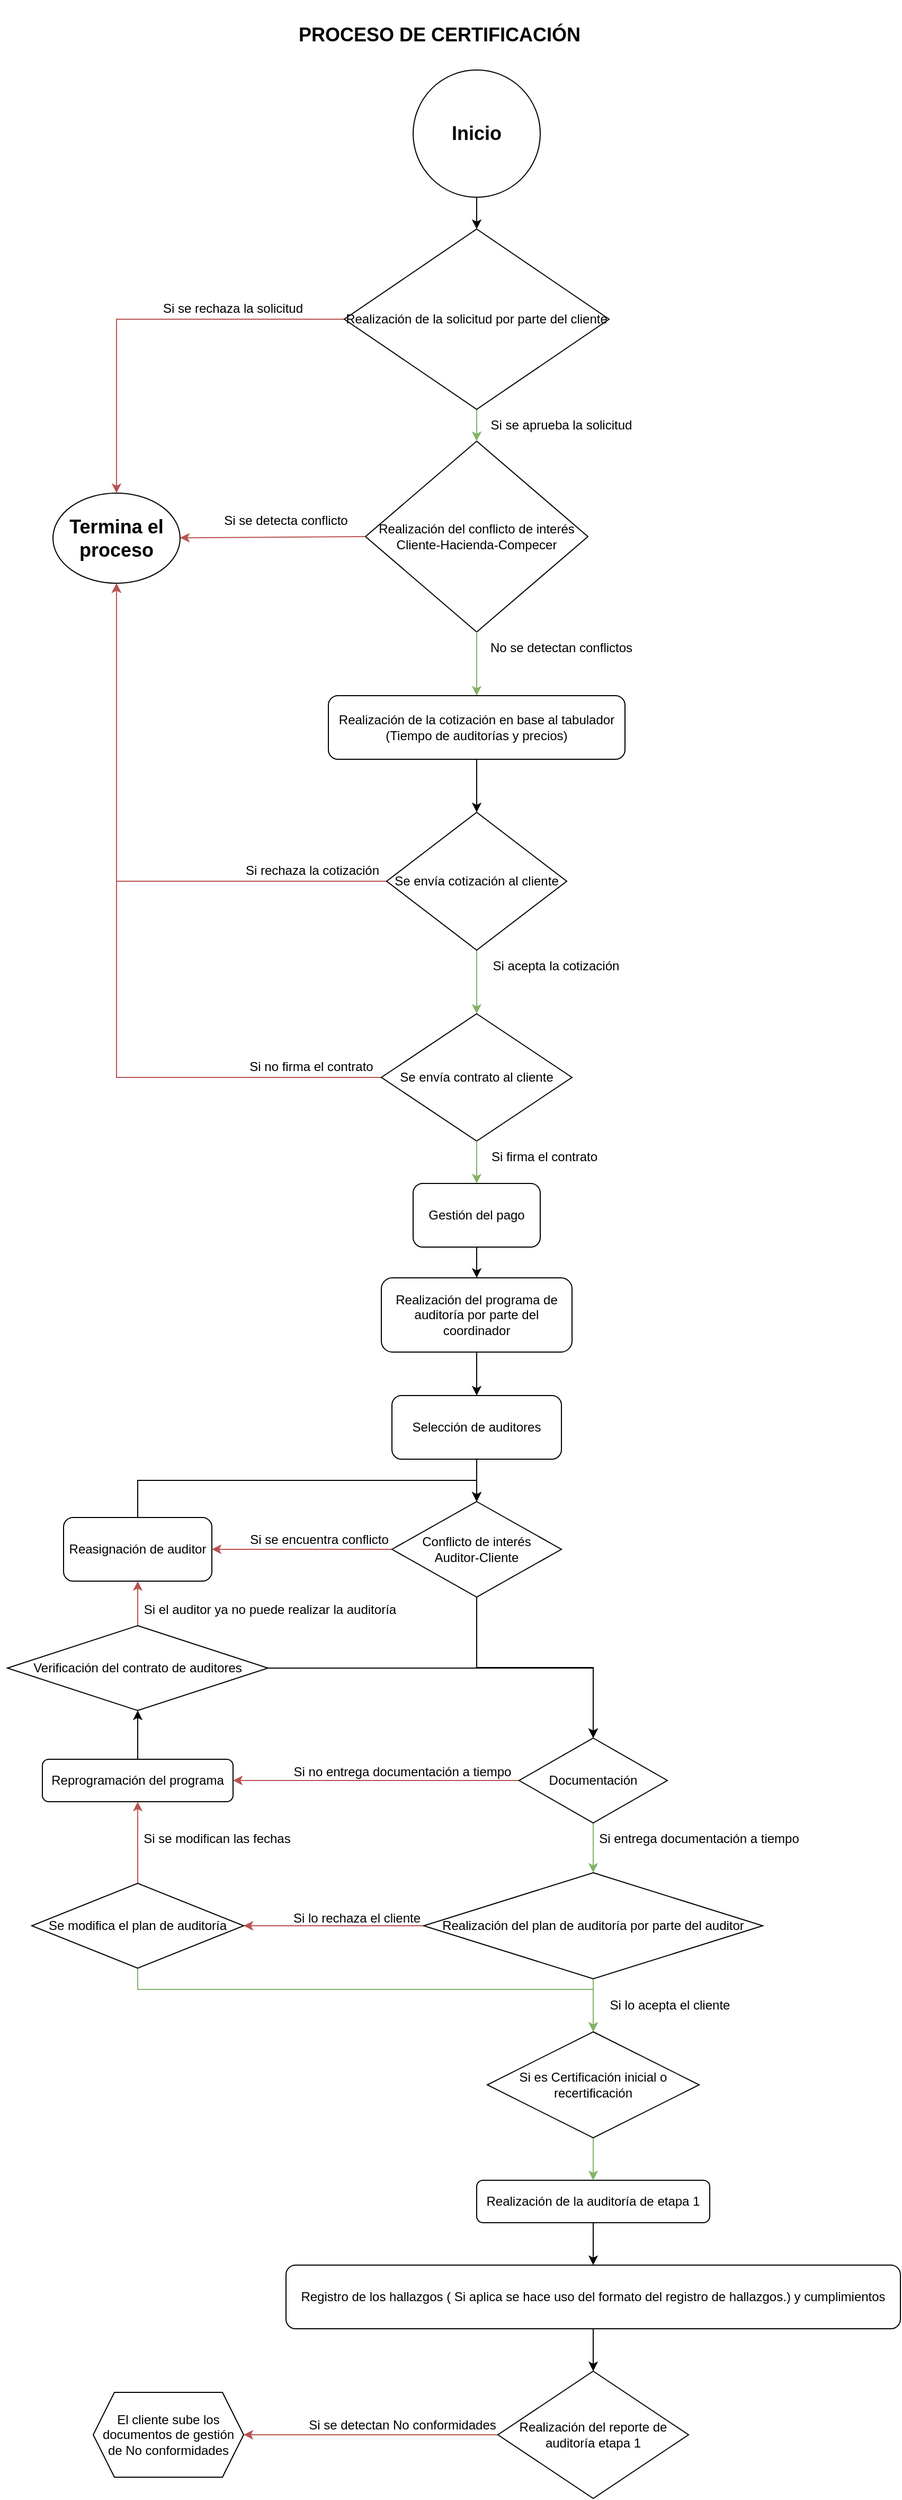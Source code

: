 <mxfile version="21.3.8" type="github">
  <diagram id="C5RBs43oDa-KdzZeNtuy" name="Page-1">
    <mxGraphModel dx="704" dy="387" grid="1" gridSize="10" guides="1" tooltips="1" connect="1" arrows="1" fold="1" page="1" pageScale="1" pageWidth="827" pageHeight="1169" math="0" shadow="0">
      <root>
        <mxCell id="WIyWlLk6GJQsqaUBKTNV-0" />
        <mxCell id="WIyWlLk6GJQsqaUBKTNV-1" parent="WIyWlLk6GJQsqaUBKTNV-0" />
        <mxCell id="p5-lfuX05oYDoeHPT0H4-0" value="&lt;h2&gt;Inicio&lt;/h2&gt;" style="ellipse;whiteSpace=wrap;html=1;" vertex="1" parent="WIyWlLk6GJQsqaUBKTNV-1">
          <mxGeometry x="390" y="80" width="120" height="120" as="geometry" />
        </mxCell>
        <mxCell id="p5-lfuX05oYDoeHPT0H4-1" value="&lt;h1&gt;&lt;font style=&quot;font-size: 18px;&quot;&gt;PROCESO DE CERTIFICACIÓN&lt;/font&gt;&lt;/h1&gt;" style="text;html=1;strokeColor=none;fillColor=none;align=center;verticalAlign=middle;whiteSpace=wrap;rounded=0;" vertex="1" parent="WIyWlLk6GJQsqaUBKTNV-1">
          <mxGeometry y="30" width="830" height="30" as="geometry" />
        </mxCell>
        <mxCell id="p5-lfuX05oYDoeHPT0H4-3" value="" style="endArrow=classic;html=1;rounded=0;exitX=0.5;exitY=1;exitDx=0;exitDy=0;entryX=0.5;entryY=0;entryDx=0;entryDy=0;" edge="1" parent="WIyWlLk6GJQsqaUBKTNV-1" source="p5-lfuX05oYDoeHPT0H4-0" target="p5-lfuX05oYDoeHPT0H4-13">
          <mxGeometry width="50" height="50" relative="1" as="geometry">
            <mxPoint x="525" y="230" as="sourcePoint" />
            <mxPoint x="450" y="230" as="targetPoint" />
          </mxGeometry>
        </mxCell>
        <mxCell id="p5-lfuX05oYDoeHPT0H4-4" value="Realización del conflicto de interés&lt;br&gt;Cliente-Hacienda-Compecer" style="rhombus;whiteSpace=wrap;html=1;" vertex="1" parent="WIyWlLk6GJQsqaUBKTNV-1">
          <mxGeometry x="345" y="430" width="210" height="180" as="geometry" />
        </mxCell>
        <mxCell id="p5-lfuX05oYDoeHPT0H4-5" value="" style="endArrow=classic;html=1;rounded=0;exitX=0.5;exitY=1;exitDx=0;exitDy=0;entryX=0.5;entryY=0;entryDx=0;entryDy=0;fillColor=#d5e8d4;strokeColor=#82b366;" edge="1" parent="WIyWlLk6GJQsqaUBKTNV-1" source="p5-lfuX05oYDoeHPT0H4-13" target="p5-lfuX05oYDoeHPT0H4-4">
          <mxGeometry width="50" height="50" relative="1" as="geometry">
            <mxPoint x="450" y="300" as="sourcePoint" />
            <mxPoint x="270" y="300" as="targetPoint" />
          </mxGeometry>
        </mxCell>
        <mxCell id="p5-lfuX05oYDoeHPT0H4-6" value="" style="endArrow=classic;html=1;rounded=0;exitX=0;exitY=0.5;exitDx=0;exitDy=0;fillColor=#f8cecc;strokeColor=#b85450;" edge="1" parent="WIyWlLk6GJQsqaUBKTNV-1" source="p5-lfuX05oYDoeHPT0H4-4" target="p5-lfuX05oYDoeHPT0H4-8">
          <mxGeometry width="50" height="50" relative="1" as="geometry">
            <mxPoint x="200" y="450" as="sourcePoint" />
            <mxPoint x="180" y="385" as="targetPoint" />
          </mxGeometry>
        </mxCell>
        <mxCell id="p5-lfuX05oYDoeHPT0H4-7" value="Si se detecta conflicto" style="text;html=1;strokeColor=none;fillColor=none;align=center;verticalAlign=middle;whiteSpace=wrap;rounded=0;" vertex="1" parent="WIyWlLk6GJQsqaUBKTNV-1">
          <mxGeometry x="195" y="490" width="150" height="30" as="geometry" />
        </mxCell>
        <mxCell id="p5-lfuX05oYDoeHPT0H4-8" value="&lt;h2&gt;Termina el proceso&lt;/h2&gt;" style="ellipse;whiteSpace=wrap;html=1;" vertex="1" parent="WIyWlLk6GJQsqaUBKTNV-1">
          <mxGeometry x="50" y="479" width="120" height="85" as="geometry" />
        </mxCell>
        <mxCell id="p5-lfuX05oYDoeHPT0H4-11" value="" style="endArrow=classic;html=1;rounded=0;exitX=0.5;exitY=1;exitDx=0;exitDy=0;fillColor=#d5e8d4;strokeColor=#82b366;entryX=0.5;entryY=0;entryDx=0;entryDy=0;" edge="1" parent="WIyWlLk6GJQsqaUBKTNV-1" source="p5-lfuX05oYDoeHPT0H4-4" target="p5-lfuX05oYDoeHPT0H4-43">
          <mxGeometry width="50" height="50" relative="1" as="geometry">
            <mxPoint x="420" y="420" as="sourcePoint" />
            <mxPoint x="450" y="650" as="targetPoint" />
          </mxGeometry>
        </mxCell>
        <mxCell id="p5-lfuX05oYDoeHPT0H4-12" value="No se detectan conflictos" style="text;html=1;strokeColor=none;fillColor=none;align=center;verticalAlign=middle;whiteSpace=wrap;rounded=0;" vertex="1" parent="WIyWlLk6GJQsqaUBKTNV-1">
          <mxGeometry x="450" y="610" width="160" height="30" as="geometry" />
        </mxCell>
        <mxCell id="p5-lfuX05oYDoeHPT0H4-17" style="edgeStyle=orthogonalEdgeStyle;rounded=0;orthogonalLoop=1;jettySize=auto;html=1;exitX=0;exitY=0.5;exitDx=0;exitDy=0;entryX=0.5;entryY=0;entryDx=0;entryDy=0;fillColor=#f8cecc;strokeColor=#b85450;" edge="1" parent="WIyWlLk6GJQsqaUBKTNV-1" source="p5-lfuX05oYDoeHPT0H4-13" target="p5-lfuX05oYDoeHPT0H4-8">
          <mxGeometry relative="1" as="geometry" />
        </mxCell>
        <mxCell id="p5-lfuX05oYDoeHPT0H4-13" value="Realización de la solicitud por parte del cliente" style="rhombus;whiteSpace=wrap;html=1;" vertex="1" parent="WIyWlLk6GJQsqaUBKTNV-1">
          <mxGeometry x="325" y="230" width="250" height="170" as="geometry" />
        </mxCell>
        <mxCell id="p5-lfuX05oYDoeHPT0H4-16" value="Si se aprueba la solicitud" style="text;html=1;strokeColor=none;fillColor=none;align=center;verticalAlign=middle;whiteSpace=wrap;rounded=0;" vertex="1" parent="WIyWlLk6GJQsqaUBKTNV-1">
          <mxGeometry x="450" y="400" width="160" height="30" as="geometry" />
        </mxCell>
        <mxCell id="p5-lfuX05oYDoeHPT0H4-18" value="Si se rechaza la solicitud" style="text;html=1;strokeColor=none;fillColor=none;align=center;verticalAlign=middle;whiteSpace=wrap;rounded=0;" vertex="1" parent="WIyWlLk6GJQsqaUBKTNV-1">
          <mxGeometry x="130" y="290" width="180" height="30" as="geometry" />
        </mxCell>
        <mxCell id="p5-lfuX05oYDoeHPT0H4-21" style="edgeStyle=orthogonalEdgeStyle;rounded=0;orthogonalLoop=1;jettySize=auto;html=1;exitX=0;exitY=0.5;exitDx=0;exitDy=0;entryX=0.5;entryY=1;entryDx=0;entryDy=0;fillColor=#f8cecc;strokeColor=#b85450;" edge="1" parent="WIyWlLk6GJQsqaUBKTNV-1" source="p5-lfuX05oYDoeHPT0H4-20" target="p5-lfuX05oYDoeHPT0H4-8">
          <mxGeometry relative="1" as="geometry" />
        </mxCell>
        <mxCell id="p5-lfuX05oYDoeHPT0H4-23" style="edgeStyle=orthogonalEdgeStyle;rounded=0;orthogonalLoop=1;jettySize=auto;html=1;exitX=0.5;exitY=1;exitDx=0;exitDy=0;entryX=0.5;entryY=0;entryDx=0;entryDy=0;fillColor=#d5e8d4;strokeColor=#82b366;" edge="1" parent="WIyWlLk6GJQsqaUBKTNV-1" source="p5-lfuX05oYDoeHPT0H4-20" target="p5-lfuX05oYDoeHPT0H4-22">
          <mxGeometry relative="1" as="geometry" />
        </mxCell>
        <mxCell id="p5-lfuX05oYDoeHPT0H4-20" value="Se envía cotización al cliente" style="rhombus;whiteSpace=wrap;html=1;" vertex="1" parent="WIyWlLk6GJQsqaUBKTNV-1">
          <mxGeometry x="365" y="780" width="170" height="130" as="geometry" />
        </mxCell>
        <mxCell id="p5-lfuX05oYDoeHPT0H4-24" style="edgeStyle=orthogonalEdgeStyle;rounded=0;orthogonalLoop=1;jettySize=auto;html=1;entryX=0.5;entryY=1;entryDx=0;entryDy=0;fillColor=#f8cecc;strokeColor=#b85450;" edge="1" parent="WIyWlLk6GJQsqaUBKTNV-1" source="p5-lfuX05oYDoeHPT0H4-22" target="p5-lfuX05oYDoeHPT0H4-8">
          <mxGeometry relative="1" as="geometry" />
        </mxCell>
        <mxCell id="p5-lfuX05oYDoeHPT0H4-22" value="Se envía contrato al cliente" style="rhombus;whiteSpace=wrap;html=1;" vertex="1" parent="WIyWlLk6GJQsqaUBKTNV-1">
          <mxGeometry x="360" y="970" width="180" height="120" as="geometry" />
        </mxCell>
        <mxCell id="p5-lfuX05oYDoeHPT0H4-25" value="Si rechaza la cotización" style="text;html=1;strokeColor=none;fillColor=none;align=center;verticalAlign=middle;whiteSpace=wrap;rounded=0;" vertex="1" parent="WIyWlLk6GJQsqaUBKTNV-1">
          <mxGeometry x="220" y="820" width="150" height="30" as="geometry" />
        </mxCell>
        <mxCell id="p5-lfuX05oYDoeHPT0H4-27" value="Si no firma el contrato" style="text;html=1;strokeColor=none;fillColor=none;align=center;verticalAlign=middle;whiteSpace=wrap;rounded=0;" vertex="1" parent="WIyWlLk6GJQsqaUBKTNV-1">
          <mxGeometry x="219" y="1005" width="150" height="30" as="geometry" />
        </mxCell>
        <mxCell id="p5-lfuX05oYDoeHPT0H4-28" value="Si acepta la cotización" style="text;html=1;strokeColor=none;fillColor=none;align=center;verticalAlign=middle;whiteSpace=wrap;rounded=0;" vertex="1" parent="WIyWlLk6GJQsqaUBKTNV-1">
          <mxGeometry x="450" y="910" width="150" height="30" as="geometry" />
        </mxCell>
        <mxCell id="p5-lfuX05oYDoeHPT0H4-29" value="" style="endArrow=classic;html=1;rounded=0;exitX=0.5;exitY=1;exitDx=0;exitDy=0;fillColor=#d5e8d4;strokeColor=#82b366;entryX=0.5;entryY=0;entryDx=0;entryDy=0;" edge="1" parent="WIyWlLk6GJQsqaUBKTNV-1" source="p5-lfuX05oYDoeHPT0H4-22" target="p5-lfuX05oYDoeHPT0H4-31">
          <mxGeometry width="50" height="50" relative="1" as="geometry">
            <mxPoint x="330" y="1160" as="sourcePoint" />
            <mxPoint x="450" y="1150" as="targetPoint" />
          </mxGeometry>
        </mxCell>
        <mxCell id="p5-lfuX05oYDoeHPT0H4-30" value="Si firma el contrato" style="text;html=1;strokeColor=none;fillColor=none;align=center;verticalAlign=middle;whiteSpace=wrap;rounded=0;" vertex="1" parent="WIyWlLk6GJQsqaUBKTNV-1">
          <mxGeometry x="439" y="1090" width="150" height="30" as="geometry" />
        </mxCell>
        <mxCell id="p5-lfuX05oYDoeHPT0H4-33" style="edgeStyle=orthogonalEdgeStyle;rounded=0;orthogonalLoop=1;jettySize=auto;html=1;exitX=0.5;exitY=1;exitDx=0;exitDy=0;entryX=0.5;entryY=0;entryDx=0;entryDy=0;" edge="1" parent="WIyWlLk6GJQsqaUBKTNV-1" source="p5-lfuX05oYDoeHPT0H4-31" target="p5-lfuX05oYDoeHPT0H4-32">
          <mxGeometry relative="1" as="geometry" />
        </mxCell>
        <mxCell id="p5-lfuX05oYDoeHPT0H4-31" value="Gestión del pago" style="rounded=1;whiteSpace=wrap;html=1;" vertex="1" parent="WIyWlLk6GJQsqaUBKTNV-1">
          <mxGeometry x="390" y="1130" width="120" height="60" as="geometry" />
        </mxCell>
        <mxCell id="p5-lfuX05oYDoeHPT0H4-35" style="edgeStyle=orthogonalEdgeStyle;rounded=0;orthogonalLoop=1;jettySize=auto;html=1;entryX=0.5;entryY=0;entryDx=0;entryDy=0;" edge="1" parent="WIyWlLk6GJQsqaUBKTNV-1" source="p5-lfuX05oYDoeHPT0H4-32" target="p5-lfuX05oYDoeHPT0H4-34">
          <mxGeometry relative="1" as="geometry" />
        </mxCell>
        <mxCell id="p5-lfuX05oYDoeHPT0H4-32" value="Realización del programa de auditoría por parte del coordinador" style="rounded=1;whiteSpace=wrap;html=1;" vertex="1" parent="WIyWlLk6GJQsqaUBKTNV-1">
          <mxGeometry x="360" y="1219" width="180" height="70" as="geometry" />
        </mxCell>
        <mxCell id="p5-lfuX05oYDoeHPT0H4-37" style="edgeStyle=orthogonalEdgeStyle;rounded=0;orthogonalLoop=1;jettySize=auto;html=1;entryX=0.5;entryY=0;entryDx=0;entryDy=0;" edge="1" parent="WIyWlLk6GJQsqaUBKTNV-1" source="p5-lfuX05oYDoeHPT0H4-34" target="p5-lfuX05oYDoeHPT0H4-36">
          <mxGeometry relative="1" as="geometry" />
        </mxCell>
        <mxCell id="p5-lfuX05oYDoeHPT0H4-34" value="Selección de auditores" style="rounded=1;whiteSpace=wrap;html=1;" vertex="1" parent="WIyWlLk6GJQsqaUBKTNV-1">
          <mxGeometry x="370" y="1330" width="160" height="60" as="geometry" />
        </mxCell>
        <mxCell id="p5-lfuX05oYDoeHPT0H4-41" style="edgeStyle=orthogonalEdgeStyle;rounded=0;orthogonalLoop=1;jettySize=auto;html=1;entryX=1;entryY=0.5;entryDx=0;entryDy=0;fillColor=#f8cecc;strokeColor=#b85450;" edge="1" parent="WIyWlLk6GJQsqaUBKTNV-1" source="p5-lfuX05oYDoeHPT0H4-36" target="p5-lfuX05oYDoeHPT0H4-40">
          <mxGeometry relative="1" as="geometry" />
        </mxCell>
        <mxCell id="p5-lfuX05oYDoeHPT0H4-47" style="edgeStyle=orthogonalEdgeStyle;rounded=0;orthogonalLoop=1;jettySize=auto;html=1;entryX=0.5;entryY=0;entryDx=0;entryDy=0;" edge="1" parent="WIyWlLk6GJQsqaUBKTNV-1" source="p5-lfuX05oYDoeHPT0H4-36" target="p5-lfuX05oYDoeHPT0H4-48">
          <mxGeometry relative="1" as="geometry">
            <mxPoint x="450" y="1570" as="targetPoint" />
          </mxGeometry>
        </mxCell>
        <mxCell id="p5-lfuX05oYDoeHPT0H4-36" value="Conflicto de interés&lt;br&gt;Auditor-Cliente" style="rhombus;whiteSpace=wrap;html=1;" vertex="1" parent="WIyWlLk6GJQsqaUBKTNV-1">
          <mxGeometry x="370" y="1430" width="160" height="90" as="geometry" />
        </mxCell>
        <mxCell id="p5-lfuX05oYDoeHPT0H4-39" value="Si se encuentra conflicto" style="text;html=1;strokeColor=none;fillColor=none;align=center;verticalAlign=middle;whiteSpace=wrap;rounded=0;" vertex="1" parent="WIyWlLk6GJQsqaUBKTNV-1">
          <mxGeometry x="226" y="1451" width="151" height="30" as="geometry" />
        </mxCell>
        <mxCell id="p5-lfuX05oYDoeHPT0H4-45" style="edgeStyle=orthogonalEdgeStyle;rounded=0;orthogonalLoop=1;jettySize=auto;html=1;entryX=0.5;entryY=0;entryDx=0;entryDy=0;" edge="1" parent="WIyWlLk6GJQsqaUBKTNV-1" source="p5-lfuX05oYDoeHPT0H4-40" target="p5-lfuX05oYDoeHPT0H4-36">
          <mxGeometry relative="1" as="geometry">
            <Array as="points">
              <mxPoint x="130" y="1410" />
              <mxPoint x="450" y="1410" />
            </Array>
          </mxGeometry>
        </mxCell>
        <mxCell id="p5-lfuX05oYDoeHPT0H4-40" value="Reasignación de auditor" style="rounded=1;whiteSpace=wrap;html=1;" vertex="1" parent="WIyWlLk6GJQsqaUBKTNV-1">
          <mxGeometry x="60" y="1445" width="140" height="60" as="geometry" />
        </mxCell>
        <mxCell id="p5-lfuX05oYDoeHPT0H4-44" style="edgeStyle=orthogonalEdgeStyle;rounded=0;orthogonalLoop=1;jettySize=auto;html=1;entryX=0.5;entryY=0;entryDx=0;entryDy=0;" edge="1" parent="WIyWlLk6GJQsqaUBKTNV-1" source="p5-lfuX05oYDoeHPT0H4-43" target="p5-lfuX05oYDoeHPT0H4-20">
          <mxGeometry relative="1" as="geometry" />
        </mxCell>
        <mxCell id="p5-lfuX05oYDoeHPT0H4-43" value="Realización de la cotización en base al tabulador (Tiempo de auditorías y precios)" style="rounded=1;whiteSpace=wrap;html=1;" vertex="1" parent="WIyWlLk6GJQsqaUBKTNV-1">
          <mxGeometry x="310" y="670" width="280" height="60" as="geometry" />
        </mxCell>
        <mxCell id="p5-lfuX05oYDoeHPT0H4-55" style="edgeStyle=orthogonalEdgeStyle;rounded=0;orthogonalLoop=1;jettySize=auto;html=1;exitX=0;exitY=0.5;exitDx=0;exitDy=0;entryX=1;entryY=0.5;entryDx=0;entryDy=0;fillColor=#f8cecc;strokeColor=#b85450;" edge="1" parent="WIyWlLk6GJQsqaUBKTNV-1" source="p5-lfuX05oYDoeHPT0H4-48" target="p5-lfuX05oYDoeHPT0H4-50">
          <mxGeometry relative="1" as="geometry" />
        </mxCell>
        <mxCell id="p5-lfuX05oYDoeHPT0H4-62" style="edgeStyle=orthogonalEdgeStyle;rounded=0;orthogonalLoop=1;jettySize=auto;html=1;fillColor=#d5e8d4;strokeColor=#82b366;" edge="1" parent="WIyWlLk6GJQsqaUBKTNV-1" source="p5-lfuX05oYDoeHPT0H4-48" target="p5-lfuX05oYDoeHPT0H4-61">
          <mxGeometry relative="1" as="geometry" />
        </mxCell>
        <mxCell id="p5-lfuX05oYDoeHPT0H4-48" value="Documentación" style="rhombus;whiteSpace=wrap;html=1;" vertex="1" parent="WIyWlLk6GJQsqaUBKTNV-1">
          <mxGeometry x="490" y="1653" width="140" height="80" as="geometry" />
        </mxCell>
        <mxCell id="p5-lfuX05oYDoeHPT0H4-54" style="edgeStyle=orthogonalEdgeStyle;rounded=0;orthogonalLoop=1;jettySize=auto;html=1;entryX=0.5;entryY=1;entryDx=0;entryDy=0;" edge="1" parent="WIyWlLk6GJQsqaUBKTNV-1" source="p5-lfuX05oYDoeHPT0H4-50" target="p5-lfuX05oYDoeHPT0H4-51">
          <mxGeometry relative="1" as="geometry" />
        </mxCell>
        <mxCell id="p5-lfuX05oYDoeHPT0H4-50" value="Reprogramación del programa" style="rounded=1;whiteSpace=wrap;html=1;" vertex="1" parent="WIyWlLk6GJQsqaUBKTNV-1">
          <mxGeometry x="40" y="1673" width="180" height="40" as="geometry" />
        </mxCell>
        <mxCell id="p5-lfuX05oYDoeHPT0H4-53" style="edgeStyle=orthogonalEdgeStyle;rounded=0;orthogonalLoop=1;jettySize=auto;html=1;entryX=0.5;entryY=1;entryDx=0;entryDy=0;fillColor=#f8cecc;strokeColor=#b85450;" edge="1" parent="WIyWlLk6GJQsqaUBKTNV-1" source="p5-lfuX05oYDoeHPT0H4-51" target="p5-lfuX05oYDoeHPT0H4-40">
          <mxGeometry relative="1" as="geometry" />
        </mxCell>
        <mxCell id="p5-lfuX05oYDoeHPT0H4-60" style="edgeStyle=orthogonalEdgeStyle;rounded=0;orthogonalLoop=1;jettySize=auto;html=1;entryX=0.5;entryY=0;entryDx=0;entryDy=0;" edge="1" parent="WIyWlLk6GJQsqaUBKTNV-1" source="p5-lfuX05oYDoeHPT0H4-51" target="p5-lfuX05oYDoeHPT0H4-48">
          <mxGeometry relative="1" as="geometry" />
        </mxCell>
        <mxCell id="p5-lfuX05oYDoeHPT0H4-51" value="Verificación del contrato de auditores" style="rhombus;whiteSpace=wrap;html=1;" vertex="1" parent="WIyWlLk6GJQsqaUBKTNV-1">
          <mxGeometry x="7" y="1547" width="246" height="80" as="geometry" />
        </mxCell>
        <mxCell id="p5-lfuX05oYDoeHPT0H4-56" value="Si no entrega documentación a tiempo" style="text;html=1;strokeColor=none;fillColor=none;align=center;verticalAlign=middle;whiteSpace=wrap;rounded=0;" vertex="1" parent="WIyWlLk6GJQsqaUBKTNV-1">
          <mxGeometry x="260" y="1670" width="240" height="30" as="geometry" />
        </mxCell>
        <mxCell id="p5-lfuX05oYDoeHPT0H4-57" value="Si el auditor ya no puede realizar la auditoría" style="text;html=1;strokeColor=none;fillColor=none;align=center;verticalAlign=middle;whiteSpace=wrap;rounded=0;" vertex="1" parent="WIyWlLk6GJQsqaUBKTNV-1">
          <mxGeometry x="120" y="1517" width="270" height="30" as="geometry" />
        </mxCell>
        <mxCell id="p5-lfuX05oYDoeHPT0H4-65" style="edgeStyle=orthogonalEdgeStyle;rounded=0;orthogonalLoop=1;jettySize=auto;html=1;entryX=1;entryY=0.5;entryDx=0;entryDy=0;fillColor=#f8cecc;strokeColor=#b85450;" edge="1" parent="WIyWlLk6GJQsqaUBKTNV-1" source="p5-lfuX05oYDoeHPT0H4-61" target="p5-lfuX05oYDoeHPT0H4-64">
          <mxGeometry relative="1" as="geometry" />
        </mxCell>
        <mxCell id="p5-lfuX05oYDoeHPT0H4-76" style="edgeStyle=orthogonalEdgeStyle;rounded=0;orthogonalLoop=1;jettySize=auto;html=1;entryX=0.5;entryY=0;entryDx=0;entryDy=0;fillColor=#d5e8d4;strokeColor=#82b366;" edge="1" parent="WIyWlLk6GJQsqaUBKTNV-1" source="p5-lfuX05oYDoeHPT0H4-61" target="p5-lfuX05oYDoeHPT0H4-74">
          <mxGeometry relative="1" as="geometry" />
        </mxCell>
        <mxCell id="p5-lfuX05oYDoeHPT0H4-61" value="Realización del plan de auditoría por parte del auditor" style="rhombus;whiteSpace=wrap;html=1;" vertex="1" parent="WIyWlLk6GJQsqaUBKTNV-1">
          <mxGeometry x="400" y="1780" width="320" height="100" as="geometry" />
        </mxCell>
        <mxCell id="p5-lfuX05oYDoeHPT0H4-63" value="Si entrega documentación a tiempo" style="text;html=1;strokeColor=none;fillColor=none;align=center;verticalAlign=middle;whiteSpace=wrap;rounded=0;" vertex="1" parent="WIyWlLk6GJQsqaUBKTNV-1">
          <mxGeometry x="540" y="1733" width="240" height="30" as="geometry" />
        </mxCell>
        <mxCell id="p5-lfuX05oYDoeHPT0H4-66" style="edgeStyle=orthogonalEdgeStyle;rounded=0;orthogonalLoop=1;jettySize=auto;html=1;entryX=0.5;entryY=1;entryDx=0;entryDy=0;fillColor=#f8cecc;strokeColor=#b85450;" edge="1" parent="WIyWlLk6GJQsqaUBKTNV-1" source="p5-lfuX05oYDoeHPT0H4-64" target="p5-lfuX05oYDoeHPT0H4-50">
          <mxGeometry relative="1" as="geometry" />
        </mxCell>
        <mxCell id="p5-lfuX05oYDoeHPT0H4-77" style="edgeStyle=orthogonalEdgeStyle;rounded=0;orthogonalLoop=1;jettySize=auto;html=1;entryX=0.5;entryY=0;entryDx=0;entryDy=0;fillColor=#d5e8d4;strokeColor=#82b366;" edge="1" parent="WIyWlLk6GJQsqaUBKTNV-1" source="p5-lfuX05oYDoeHPT0H4-64" target="p5-lfuX05oYDoeHPT0H4-74">
          <mxGeometry relative="1" as="geometry">
            <Array as="points">
              <mxPoint x="130" y="1890" />
              <mxPoint x="560" y="1890" />
            </Array>
          </mxGeometry>
        </mxCell>
        <mxCell id="p5-lfuX05oYDoeHPT0H4-64" value="Se modifica el plan de auditoría" style="rhombus;whiteSpace=wrap;html=1;" vertex="1" parent="WIyWlLk6GJQsqaUBKTNV-1">
          <mxGeometry x="30" y="1790" width="200" height="80" as="geometry" />
        </mxCell>
        <mxCell id="p5-lfuX05oYDoeHPT0H4-67" value="Si se modifican las fechas" style="text;html=1;strokeColor=none;fillColor=none;align=center;verticalAlign=middle;whiteSpace=wrap;rounded=0;" vertex="1" parent="WIyWlLk6GJQsqaUBKTNV-1">
          <mxGeometry x="120" y="1733" width="170" height="30" as="geometry" />
        </mxCell>
        <mxCell id="p5-lfuX05oYDoeHPT0H4-68" value="Si lo rechaza el cliente" style="text;html=1;strokeColor=none;fillColor=none;align=center;verticalAlign=middle;whiteSpace=wrap;rounded=0;" vertex="1" parent="WIyWlLk6GJQsqaUBKTNV-1">
          <mxGeometry x="272" y="1808" width="130" height="30" as="geometry" />
        </mxCell>
        <mxCell id="p5-lfuX05oYDoeHPT0H4-79" style="edgeStyle=orthogonalEdgeStyle;rounded=0;orthogonalLoop=1;jettySize=auto;html=1;entryX=0.5;entryY=0;entryDx=0;entryDy=0;" edge="1" parent="WIyWlLk6GJQsqaUBKTNV-1" source="p5-lfuX05oYDoeHPT0H4-69" target="p5-lfuX05oYDoeHPT0H4-73">
          <mxGeometry relative="1" as="geometry" />
        </mxCell>
        <mxCell id="p5-lfuX05oYDoeHPT0H4-69" value="Realización de la auditoría de etapa 1" style="rounded=1;whiteSpace=wrap;html=1;" vertex="1" parent="WIyWlLk6GJQsqaUBKTNV-1">
          <mxGeometry x="450" y="2070" width="220" height="40" as="geometry" />
        </mxCell>
        <mxCell id="p5-lfuX05oYDoeHPT0H4-71" value="Si lo acepta el cliente" style="text;html=1;strokeColor=none;fillColor=none;align=center;verticalAlign=middle;whiteSpace=wrap;rounded=0;" vertex="1" parent="WIyWlLk6GJQsqaUBKTNV-1">
          <mxGeometry x="565" y="1890" width="135" height="30" as="geometry" />
        </mxCell>
        <mxCell id="p5-lfuX05oYDoeHPT0H4-81" style="edgeStyle=orthogonalEdgeStyle;rounded=0;orthogonalLoop=1;jettySize=auto;html=1;entryX=0.5;entryY=0;entryDx=0;entryDy=0;" edge="1" parent="WIyWlLk6GJQsqaUBKTNV-1" source="p5-lfuX05oYDoeHPT0H4-73" target="p5-lfuX05oYDoeHPT0H4-80">
          <mxGeometry relative="1" as="geometry" />
        </mxCell>
        <mxCell id="p5-lfuX05oYDoeHPT0H4-73" value="Registro de los hallazgos ( Si aplica se hace uso del formato del registro de hallazgos.) y cumplimientos" style="rounded=1;whiteSpace=wrap;html=1;" vertex="1" parent="WIyWlLk6GJQsqaUBKTNV-1">
          <mxGeometry x="270" y="2150" width="580" height="60" as="geometry" />
        </mxCell>
        <mxCell id="p5-lfuX05oYDoeHPT0H4-78" style="edgeStyle=orthogonalEdgeStyle;rounded=0;orthogonalLoop=1;jettySize=auto;html=1;entryX=0.5;entryY=0;entryDx=0;entryDy=0;fillColor=#d5e8d4;strokeColor=#82b366;" edge="1" parent="WIyWlLk6GJQsqaUBKTNV-1" source="p5-lfuX05oYDoeHPT0H4-74" target="p5-lfuX05oYDoeHPT0H4-69">
          <mxGeometry relative="1" as="geometry" />
        </mxCell>
        <mxCell id="p5-lfuX05oYDoeHPT0H4-74" value="Si es Certificación inicial o recertificación" style="rhombus;whiteSpace=wrap;html=1;" vertex="1" parent="WIyWlLk6GJQsqaUBKTNV-1">
          <mxGeometry x="460" y="1930" width="200" height="100" as="geometry" />
        </mxCell>
        <mxCell id="p5-lfuX05oYDoeHPT0H4-84" style="edgeStyle=orthogonalEdgeStyle;rounded=0;orthogonalLoop=1;jettySize=auto;html=1;exitX=0;exitY=0.5;exitDx=0;exitDy=0;entryX=1;entryY=0.5;entryDx=0;entryDy=0;fillColor=#f8cecc;strokeColor=#b85450;" edge="1" parent="WIyWlLk6GJQsqaUBKTNV-1" source="p5-lfuX05oYDoeHPT0H4-80" target="p5-lfuX05oYDoeHPT0H4-83">
          <mxGeometry relative="1" as="geometry" />
        </mxCell>
        <mxCell id="p5-lfuX05oYDoeHPT0H4-80" value="Realización del reporte de auditoría etapa 1" style="rhombus;whiteSpace=wrap;html=1;" vertex="1" parent="WIyWlLk6GJQsqaUBKTNV-1">
          <mxGeometry x="470" y="2250" width="180" height="120" as="geometry" />
        </mxCell>
        <mxCell id="p5-lfuX05oYDoeHPT0H4-83" value="El cliente sube los documentos de gestión de No conformidades" style="shape=hexagon;perimeter=hexagonPerimeter2;whiteSpace=wrap;html=1;fixedSize=1;" vertex="1" parent="WIyWlLk6GJQsqaUBKTNV-1">
          <mxGeometry x="88" y="2270" width="142" height="80" as="geometry" />
        </mxCell>
        <mxCell id="p5-lfuX05oYDoeHPT0H4-85" value="Si se detectan No conformidades" style="text;html=1;strokeColor=none;fillColor=none;align=center;verticalAlign=middle;whiteSpace=wrap;rounded=0;" vertex="1" parent="WIyWlLk6GJQsqaUBKTNV-1">
          <mxGeometry x="280" y="2286" width="200" height="30" as="geometry" />
        </mxCell>
      </root>
    </mxGraphModel>
  </diagram>
</mxfile>

